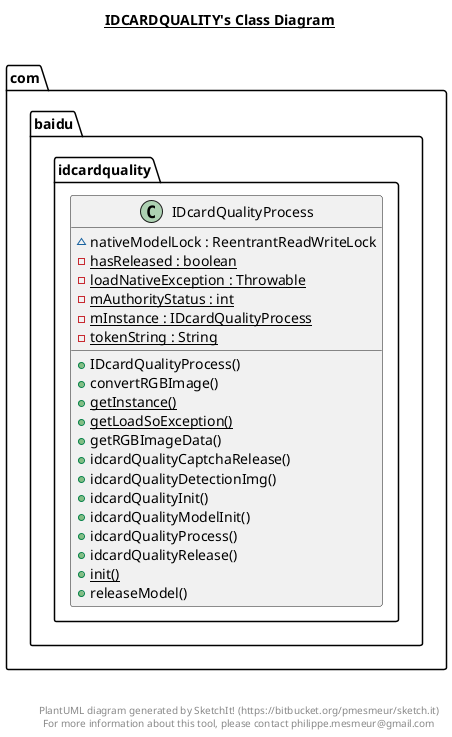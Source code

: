 @startuml

title __IDCARDQUALITY's Class Diagram__\n

  namespace com.baidu.idcardquality {
    class com.baidu.idcardquality.IDcardQualityProcess {
        ~ nativeModelLock : ReentrantReadWriteLock
        {static} - hasReleased : boolean
        {static} - loadNativeException : Throwable
        {static} - mAuthorityStatus : int
        {static} - mInstance : IDcardQualityProcess
        {static} - tokenString : String
        + IDcardQualityProcess()
        + convertRGBImage()
        {static} + getInstance()
        {static} + getLoadSoException()
        + getRGBImageData()
        + idcardQualityCaptchaRelease()
        + idcardQualityDetectionImg()
        + idcardQualityInit()
        + idcardQualityModelInit()
        + idcardQualityProcess()
        + idcardQualityRelease()
        {static} + init()
        + releaseModel()
    }
  }
  



right footer


PlantUML diagram generated by SketchIt! (https://bitbucket.org/pmesmeur/sketch.it)
For more information about this tool, please contact philippe.mesmeur@gmail.com
endfooter

@enduml
